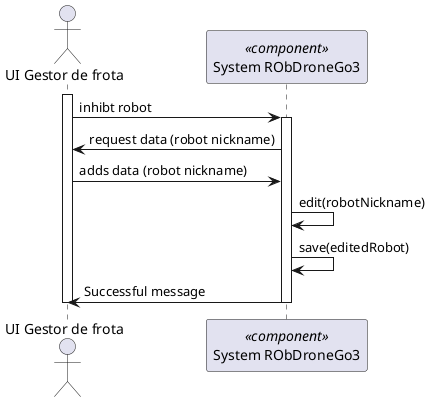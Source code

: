 @startuml
Actor "UI Gestor de frota" as User
participant "System RObDroneGo3" as Controller <<component>>
activate User
User -> Controller: inhibt robot
activate Controller
User <- Controller: request data (robot nickname)

User -> Controller: adds data (robot nickname)

Controller -> Controller : edit(robotNickname)
Controller -> Controller : save(editedRobot)

User <- Controller : Successful message
deactivate Controller
deactivate User
@enduml
